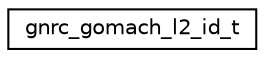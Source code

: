digraph "Graphical Class Hierarchy"
{
 // LATEX_PDF_SIZE
  edge [fontname="Helvetica",fontsize="10",labelfontname="Helvetica",labelfontsize="10"];
  node [fontname="Helvetica",fontsize="10",shape=record];
  rankdir="LR";
  Node0 [label="gnrc_gomach_l2_id_t",height=0.2,width=0.4,color="black", fillcolor="white", style="filled",URL="$structgnrc__gomach__l2__id__t.html",tooltip="GoMacH internal L2 address structure."];
}
